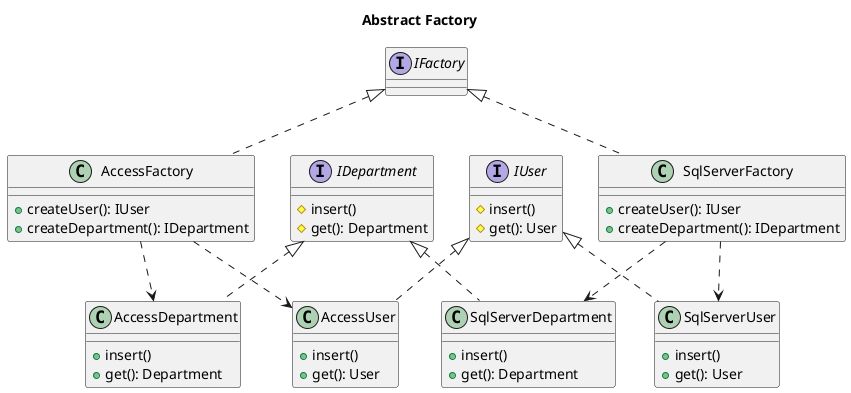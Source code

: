 @startuml

title Abstract Factory

interface IDepartment{
    #insert()
    #get(): Department
}
interface IFactory
interface IUser{
    #insert()
    #get(): User
}

class AccessDepartment{
    +insert()
    +get(): Department
}
class AccessFactory{
    +createUser(): IUser
    +createDepartment(): IDepartment
}
class AccessUser{
    +insert()
    +get(): User
}
class SqlServerDepartment{
    +insert()
    +get(): Department
}
class SqlServerFactory{
    +createUser(): IUser
    +createDepartment(): IDepartment
}
class SqlServerUser{
    +insert()
    +get(): User
}

IDepartment <|.. AccessDepartment
IDepartment <|.. SqlServerDepartment
IFactory <|.. AccessFactory
IFactory <|.. SqlServerFactory
IUser <|.. AccessUser
IUser <|.. SqlServerUser
AccessFactory ..> AccessDepartment
AccessFactory ..> AccessUser
SqlServerFactory ..> SqlServerDepartment
SqlServerFactory ..> SqlServerUser
@enduml